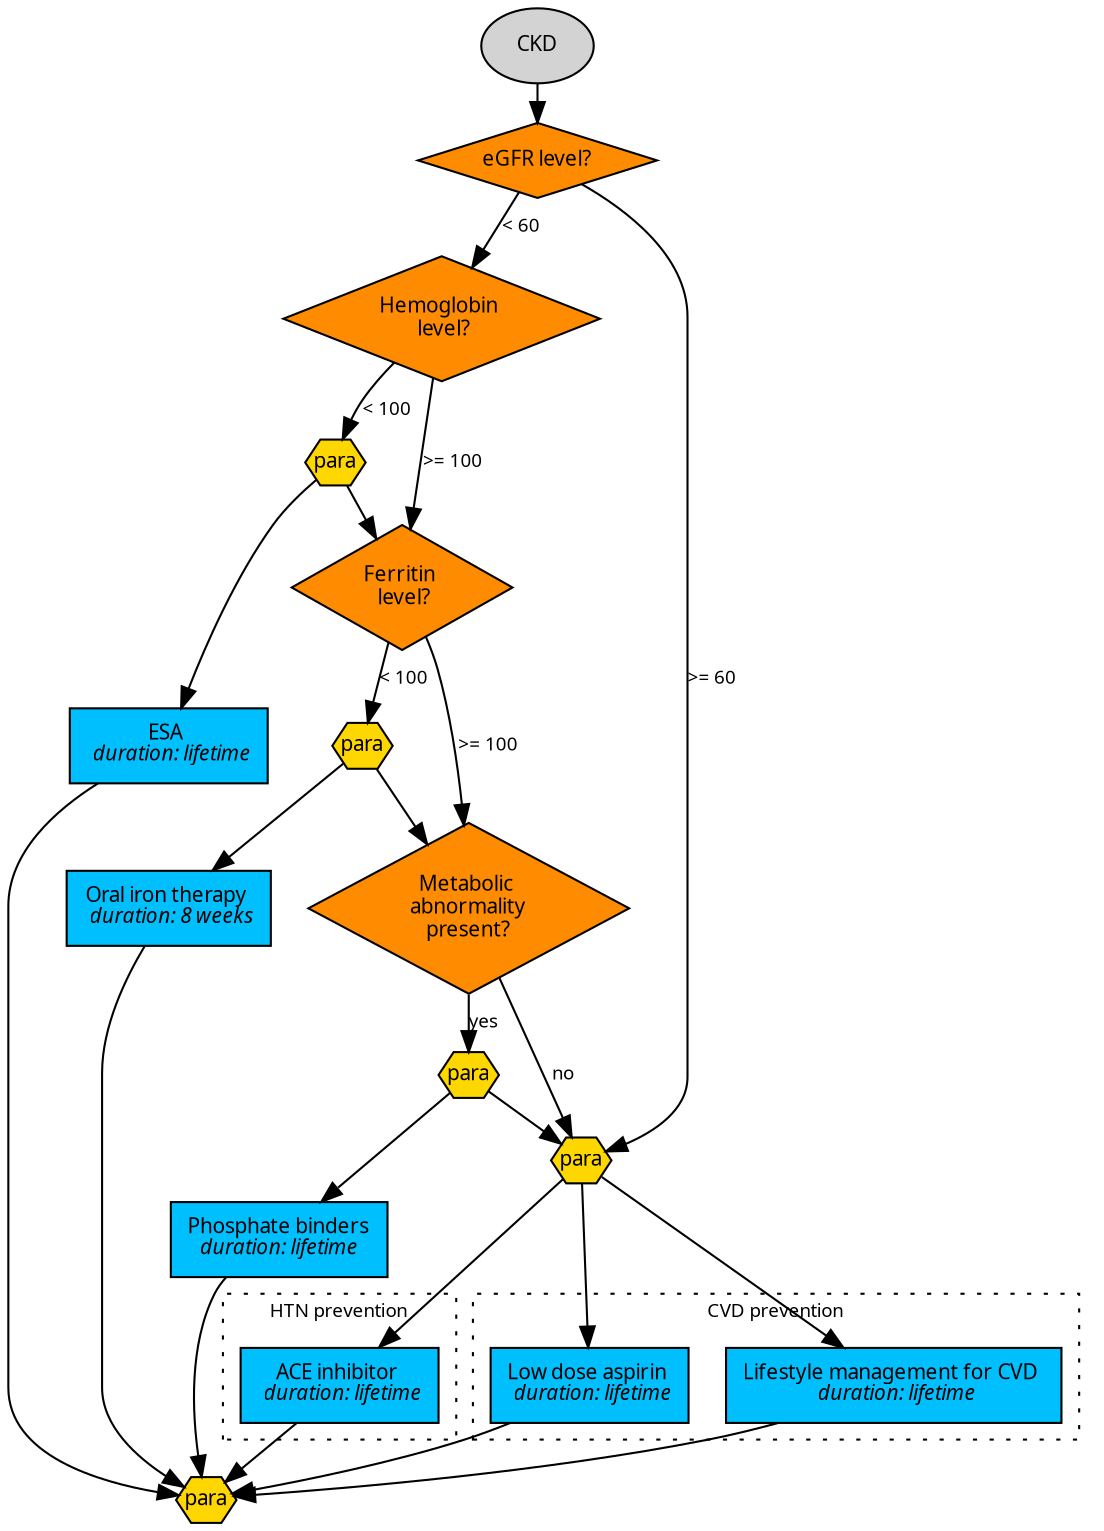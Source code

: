 // CKD - chronic kidney disease
// modified for the JAMIA study
// version 3 -- changed antiplatelets to aspirin
// version 2 -- removed the decision step for anamia and replaced it with the hemoglobin testing
// version 1 -- consistent with the text


digraph CKD {
newrank=true;
ranksep=0.25;

node [shape=box, style=filled, fillcolor=deepskyblue, fontname=calibri, fontsize=10];
edge [fontname=calibri, fontsize=9];

// Start and stop
start [label="CKD", shape=oval, style=filled, fillcolor=lightgray];
// end [shape=oval label="CKD - End", fillcolor=red]

// Actions
a_phosphate_binders [label=<Phosphate binders<br/><i>duration: lifetime</i>>];
// a_cvd_risk_management [label="CVD risk management"];
a_esa [label=<ESA <br/> <i>duration: lifetime</i>>];
a_iron_therapy [label=<Oral iron therapy <br/> <i>duration: 8 weeks</i>>];

subgraph cluster0 {
    label="HTN prevention";
    fontname=calibri; fontsize=9; style=dotted;
    a_ace_inhibitor [label=<ACE inhibitor <br/> <i>duration: lifetime</i>>];
}

subgraph cluster1 {
    label="CVD prevention";
    fontname=calibri; fontsize=9; style=dotted;
    a_aspirin [label=<Low dose aspirin <br/> <i>duration: lifetime</i>>];
    a_lifestyle_management [label=<Lifestyle management for CVD <br/> <i>duration: lifetime</i>>];
}

// Decisions
d_egfr [shape=diamond, fillcolor=darkorange, label="eGFR level?"];
// d_anemia [shape=diamond, fillcolor=darkorange, label="Anemia \n present?"];

d_hemoglobin_level [shape=diamond, fillcolor=darkorange, label="Hemoglobin \n level?"];
d_metabolic_abnormality_present [shape=diamond, fillcolor=darkorange, label="Metabolic \n abnormality \npresent?"];
d_ferritin_level [shape=diamond, fillcolor=darkorange, label="Ferritin \n level?"];

// Parallel gateways
p1 [shape=hexagon, height=0.3, width=0.4, fixedsize=true, fillcolor=gold, label=<para>];
p2 [shape=hexagon, height=0.3, width=0.4, fixedsize=true, fillcolor=gold, label=<para>];
p3 [shape=hexagon, height=0.3, width=0.4, fixedsize=true, fillcolor=gold, label=<para>];
p4 [shape=hexagon, height=0.3, width=0.4, fixedsize=true, fillcolor=gold, label=<para>];
p_end [shape=hexagon, height=0.3, width=0.4, fixedsize=true, fillcolor=gold, label=<para>];

// Arcs
start -> d_egfr;
// d_egfr -> d_anemia [label="< 60"];
d_egfr -> d_hemoglobin_level [label="< 60"];
d_egfr -> p2 [label=">= 60"];

// p1 -> p2;
// p1 -> d_anemia;
// p1 -> d_metabolic_abnormality_present;

// d_anemia -> d_metabolic_abnormality_present [label="no"];
// d_anemia -> d_hemoglobin_level [label="yes"];

d_hemoglobin_level -> p3 [label="< 100"];
p3 -> a_esa, d_ferritin_level;
d_hemoglobin_level -> d_ferritin_level [label = ">= 100"];

d_ferritin_level -> p4 [label="< 100"];
p4 -> a_iron_therapy, d_metabolic_abnormality_present
d_ferritin_level -> d_metabolic_abnormality_present [label=">= 100"];

d_metabolic_abnormality_present -> p1 [label="yes"];
p1 -> a_phosphate_binders;
p1 -> p2;

d_metabolic_abnormality_present -> p2 [label="no"];

p2 -> a_aspirin, a_lifestyle_management, a_ace_inhibitor;

a_esa, a_iron_therapy, a_ace_inhibitor, a_lifestyle_management, a_aspirin, a_phosphate_binders -> p_end;

a_esa -> a_iron_therapy [style=invis];
}